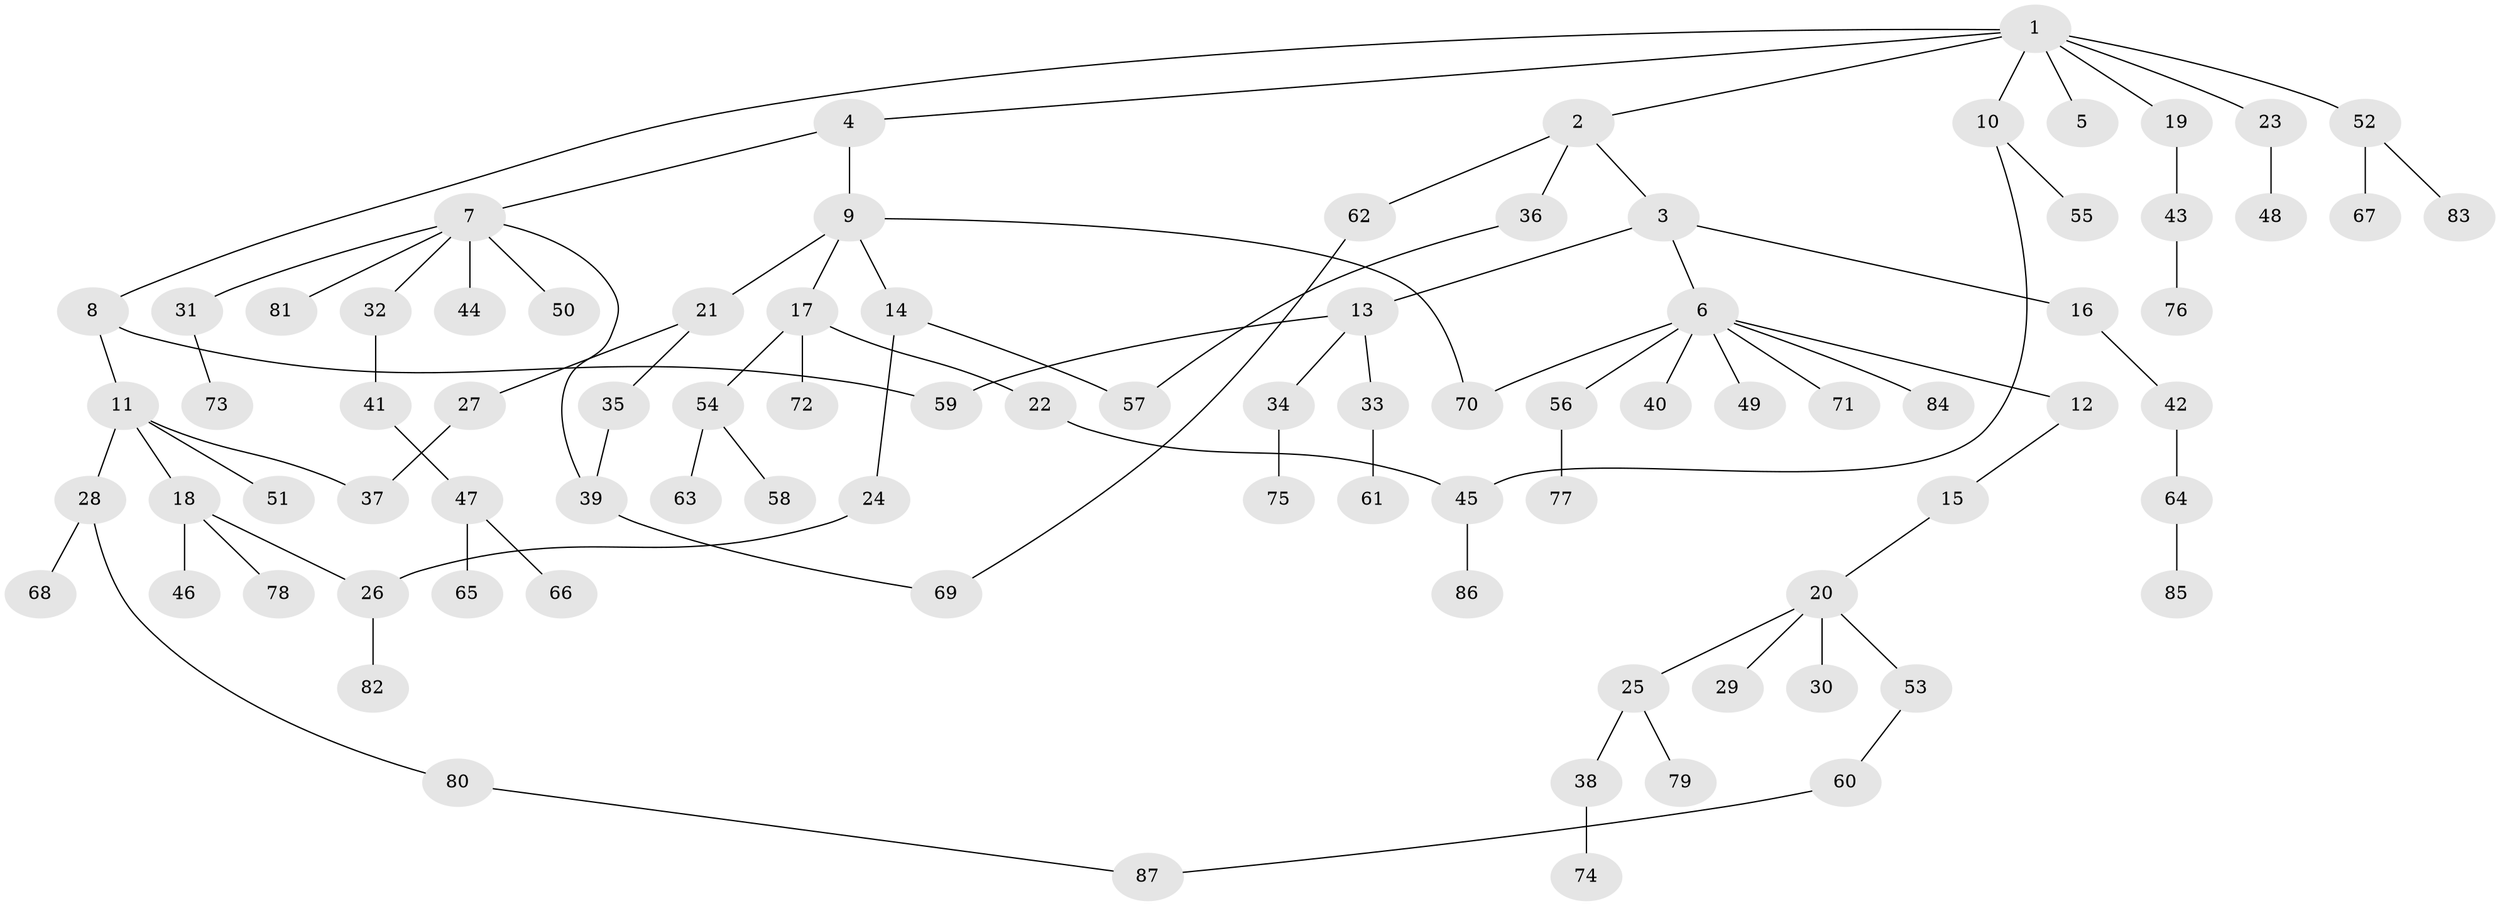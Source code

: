 // Generated by graph-tools (version 1.1) at 2025/34/03/09/25 02:34:06]
// undirected, 87 vertices, 95 edges
graph export_dot {
graph [start="1"]
  node [color=gray90,style=filled];
  1;
  2;
  3;
  4;
  5;
  6;
  7;
  8;
  9;
  10;
  11;
  12;
  13;
  14;
  15;
  16;
  17;
  18;
  19;
  20;
  21;
  22;
  23;
  24;
  25;
  26;
  27;
  28;
  29;
  30;
  31;
  32;
  33;
  34;
  35;
  36;
  37;
  38;
  39;
  40;
  41;
  42;
  43;
  44;
  45;
  46;
  47;
  48;
  49;
  50;
  51;
  52;
  53;
  54;
  55;
  56;
  57;
  58;
  59;
  60;
  61;
  62;
  63;
  64;
  65;
  66;
  67;
  68;
  69;
  70;
  71;
  72;
  73;
  74;
  75;
  76;
  77;
  78;
  79;
  80;
  81;
  82;
  83;
  84;
  85;
  86;
  87;
  1 -- 2;
  1 -- 4;
  1 -- 5;
  1 -- 8;
  1 -- 10;
  1 -- 19;
  1 -- 23;
  1 -- 52;
  2 -- 3;
  2 -- 36;
  2 -- 62;
  3 -- 6;
  3 -- 13;
  3 -- 16;
  4 -- 7;
  4 -- 9;
  6 -- 12;
  6 -- 40;
  6 -- 49;
  6 -- 56;
  6 -- 70;
  6 -- 71;
  6 -- 84;
  7 -- 31;
  7 -- 32;
  7 -- 44;
  7 -- 50;
  7 -- 81;
  7 -- 39;
  8 -- 11;
  8 -- 59;
  9 -- 14;
  9 -- 17;
  9 -- 21;
  9 -- 70;
  10 -- 45;
  10 -- 55;
  11 -- 18;
  11 -- 28;
  11 -- 37;
  11 -- 51;
  12 -- 15;
  13 -- 33;
  13 -- 34;
  13 -- 59;
  14 -- 24;
  14 -- 57;
  15 -- 20;
  16 -- 42;
  17 -- 22;
  17 -- 54;
  17 -- 72;
  18 -- 46;
  18 -- 78;
  18 -- 26;
  19 -- 43;
  20 -- 25;
  20 -- 29;
  20 -- 30;
  20 -- 53;
  21 -- 27;
  21 -- 35;
  22 -- 45;
  23 -- 48;
  24 -- 26;
  25 -- 38;
  25 -- 79;
  26 -- 82;
  27 -- 37;
  28 -- 68;
  28 -- 80;
  31 -- 73;
  32 -- 41;
  33 -- 61;
  34 -- 75;
  35 -- 39;
  36 -- 57;
  38 -- 74;
  39 -- 69;
  41 -- 47;
  42 -- 64;
  43 -- 76;
  45 -- 86;
  47 -- 65;
  47 -- 66;
  52 -- 67;
  52 -- 83;
  53 -- 60;
  54 -- 58;
  54 -- 63;
  56 -- 77;
  60 -- 87;
  62 -- 69;
  64 -- 85;
  80 -- 87;
}
